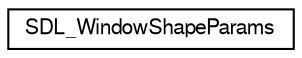 digraph "Graphical Class Hierarchy"
{
  edge [fontname="FreeSans",fontsize="10",labelfontname="FreeSans",labelfontsize="10"];
  node [fontname="FreeSans",fontsize="10",shape=record];
  rankdir="LR";
  Node1 [label="SDL_WindowShapeParams",height=0.2,width=0.4,color="black", fillcolor="white", style="filled",URL="$d3/d93/union_s_d_l___window_shape_params.html",tooltip="A union containing parameters for shaped windows. "];
}
